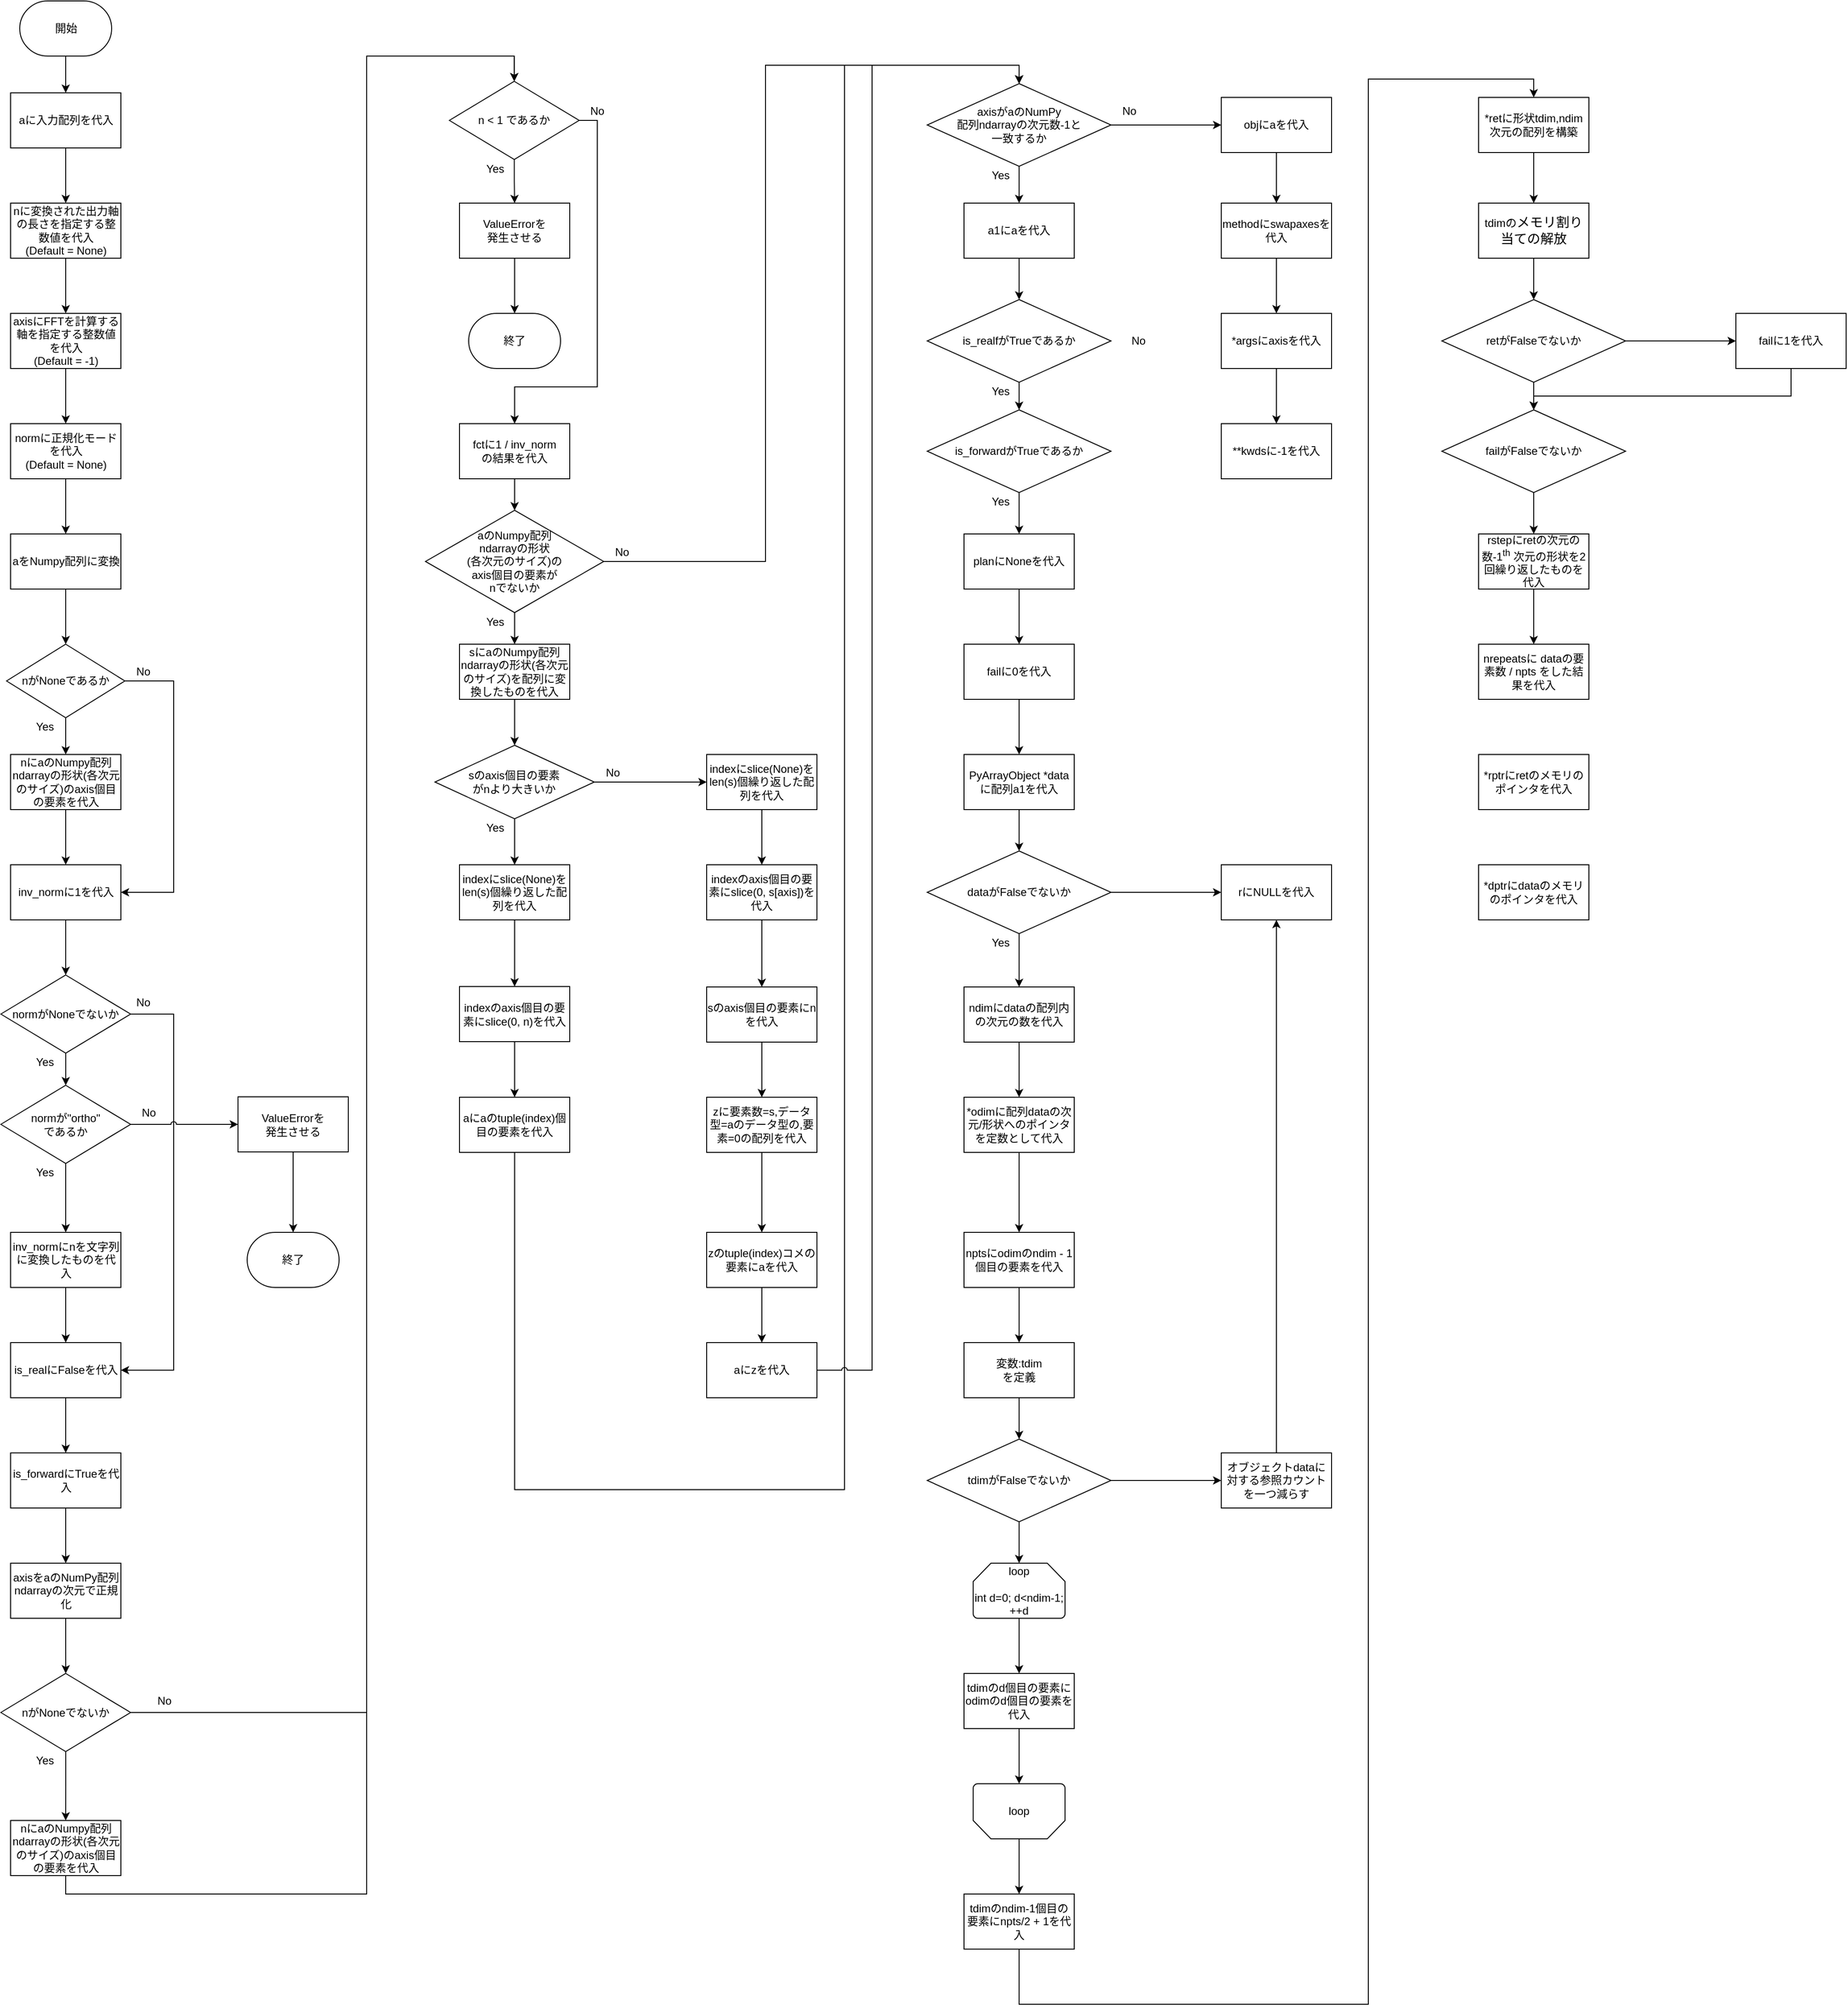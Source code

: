 <mxfile version="13.7.5" type="github">
  <diagram id="4SzmiEqQ7drfHOVqqRY8" name="ページ1">
    <mxGraphModel dx="868" dy="538" grid="1" gridSize="10" guides="1" tooltips="1" connect="1" arrows="1" fold="1" page="1" pageScale="1" pageWidth="3300" pageHeight="2339" math="0" shadow="0">
      <root>
        <mxCell id="0" />
        <mxCell id="1" parent="0" />
        <mxCell id="G6NK2Zfw-yr9_gnZrluK-16" style="edgeStyle=orthogonalEdgeStyle;rounded=0;orthogonalLoop=1;jettySize=auto;html=1;entryX=0.5;entryY=0;entryDx=0;entryDy=0;strokeWidth=1;fontSize=12;" parent="1" source="G6NK2Zfw-yr9_gnZrluK-1" target="G6NK2Zfw-yr9_gnZrluK-14" edge="1">
          <mxGeometry relative="1" as="geometry" />
        </mxCell>
        <mxCell id="G6NK2Zfw-yr9_gnZrluK-1" value="開始" style="strokeWidth=1;html=1;shape=mxgraph.flowchart.terminator;whiteSpace=wrap;align=center;fontSize=12;" parent="1" vertex="1">
          <mxGeometry x="92.5" y="20" width="100" height="60" as="geometry" />
        </mxCell>
        <mxCell id="G6NK2Zfw-yr9_gnZrluK-12" style="edgeStyle=orthogonalEdgeStyle;rounded=0;orthogonalLoop=1;jettySize=auto;html=1;entryX=0.5;entryY=0;entryDx=0;entryDy=0;entryPerimeter=0;strokeWidth=1;fontSize=12;" parent="1" source="G6NK2Zfw-yr9_gnZrluK-7" target="G6NK2Zfw-yr9_gnZrluK-11" edge="1">
          <mxGeometry relative="1" as="geometry" />
        </mxCell>
        <mxCell id="G6NK2Zfw-yr9_gnZrluK-7" value="aをNumpy配列に変換" style="rounded=0;whiteSpace=wrap;html=1;strokeWidth=1;fontSize=12;" parent="1" vertex="1">
          <mxGeometry x="82.5" y="600" width="120" height="60" as="geometry" />
        </mxCell>
        <mxCell id="G6NK2Zfw-yr9_gnZrluK-29" style="edgeStyle=orthogonalEdgeStyle;rounded=0;orthogonalLoop=1;jettySize=auto;html=1;entryX=0.5;entryY=0;entryDx=0;entryDy=0;strokeWidth=1;fontSize=12;" parent="1" source="G6NK2Zfw-yr9_gnZrluK-11" target="G6NK2Zfw-yr9_gnZrluK-28" edge="1">
          <mxGeometry relative="1" as="geometry" />
        </mxCell>
        <mxCell id="DTMjtAI88cDE44Hb-UYE-17" style="edgeStyle=orthogonalEdgeStyle;rounded=0;jumpStyle=arc;orthogonalLoop=1;jettySize=auto;html=1;entryX=1;entryY=0.5;entryDx=0;entryDy=0;strokeWidth=1;fontSize=12;exitX=1;exitY=0.5;exitDx=0;exitDy=0;exitPerimeter=0;" parent="1" source="G6NK2Zfw-yr9_gnZrluK-11" target="G6NK2Zfw-yr9_gnZrluK-31" edge="1">
          <mxGeometry relative="1" as="geometry">
            <Array as="points">
              <mxPoint x="260" y="760" />
              <mxPoint x="260" y="990" />
            </Array>
          </mxGeometry>
        </mxCell>
        <mxCell id="G6NK2Zfw-yr9_gnZrluK-11" value="nがNoneであるか" style="strokeWidth=1;html=1;shape=mxgraph.flowchart.decision;whiteSpace=wrap;align=center;fontSize=12;" parent="1" vertex="1">
          <mxGeometry x="78.14" y="720" width="128.75" height="80" as="geometry" />
        </mxCell>
        <mxCell id="G6NK2Zfw-yr9_gnZrluK-17" style="edgeStyle=orthogonalEdgeStyle;rounded=0;orthogonalLoop=1;jettySize=auto;html=1;entryX=0.5;entryY=0;entryDx=0;entryDy=0;strokeWidth=1;fontSize=12;" parent="1" source="G6NK2Zfw-yr9_gnZrluK-14" target="G6NK2Zfw-yr9_gnZrluK-15" edge="1">
          <mxGeometry relative="1" as="geometry" />
        </mxCell>
        <mxCell id="G6NK2Zfw-yr9_gnZrluK-14" value="aに入力配列を代入" style="rounded=0;whiteSpace=wrap;html=1;align=center;strokeWidth=1;fontSize=12;" parent="1" vertex="1">
          <mxGeometry x="82.5" y="120" width="120" height="60" as="geometry" />
        </mxCell>
        <mxCell id="G6NK2Zfw-yr9_gnZrluK-22" style="edgeStyle=orthogonalEdgeStyle;rounded=0;orthogonalLoop=1;jettySize=auto;html=1;entryX=0.5;entryY=0;entryDx=0;entryDy=0;strokeWidth=1;fontSize=12;" parent="1" source="G6NK2Zfw-yr9_gnZrluK-15" target="G6NK2Zfw-yr9_gnZrluK-18" edge="1">
          <mxGeometry relative="1" as="geometry" />
        </mxCell>
        <mxCell id="G6NK2Zfw-yr9_gnZrluK-15" value="nに変換された出力軸の長さを指定する整数値を代入&lt;br style=&quot;font-size: 12px;&quot;&gt;(Default = None)" style="rounded=0;whiteSpace=wrap;html=1;align=center;strokeWidth=1;fontSize=12;" parent="1" vertex="1">
          <mxGeometry x="82.51" y="240" width="120" height="60" as="geometry" />
        </mxCell>
        <mxCell id="G6NK2Zfw-yr9_gnZrluK-25" style="edgeStyle=orthogonalEdgeStyle;rounded=0;orthogonalLoop=1;jettySize=auto;html=1;entryX=0.5;entryY=0;entryDx=0;entryDy=0;strokeWidth=1;fontSize=12;" parent="1" source="G6NK2Zfw-yr9_gnZrluK-18" target="G6NK2Zfw-yr9_gnZrluK-19" edge="1">
          <mxGeometry relative="1" as="geometry" />
        </mxCell>
        <mxCell id="G6NK2Zfw-yr9_gnZrluK-18" value="axisにFFTを計算する軸を指定する整数値を代入&lt;br style=&quot;font-size: 12px;&quot;&gt;(Default = -1)" style="rounded=0;whiteSpace=wrap;html=1;align=center;strokeWidth=1;fontSize=12;" parent="1" vertex="1">
          <mxGeometry x="82.5" y="360" width="120" height="60" as="geometry" />
        </mxCell>
        <mxCell id="G6NK2Zfw-yr9_gnZrluK-27" style="edgeStyle=orthogonalEdgeStyle;rounded=0;orthogonalLoop=1;jettySize=auto;html=1;entryX=0.5;entryY=0;entryDx=0;entryDy=0;strokeWidth=1;fontSize=12;" parent="1" source="G6NK2Zfw-yr9_gnZrluK-19" target="G6NK2Zfw-yr9_gnZrluK-7" edge="1">
          <mxGeometry relative="1" as="geometry" />
        </mxCell>
        <mxCell id="G6NK2Zfw-yr9_gnZrluK-19" value="normに正規化モードを代入&lt;br style=&quot;font-size: 12px;&quot;&gt;(Default = None)" style="rounded=0;whiteSpace=wrap;html=1;align=center;strokeWidth=1;fontSize=12;" parent="1" vertex="1">
          <mxGeometry x="82.5" y="480" width="120" height="60" as="geometry" />
        </mxCell>
        <mxCell id="G6NK2Zfw-yr9_gnZrluK-32" style="edgeStyle=orthogonalEdgeStyle;rounded=0;orthogonalLoop=1;jettySize=auto;html=1;entryX=0.5;entryY=0;entryDx=0;entryDy=0;strokeWidth=1;fontSize=12;" parent="1" source="G6NK2Zfw-yr9_gnZrluK-28" target="G6NK2Zfw-yr9_gnZrluK-31" edge="1">
          <mxGeometry relative="1" as="geometry" />
        </mxCell>
        <mxCell id="G6NK2Zfw-yr9_gnZrluK-28" value="nにaのNumpy配列ndarrayの形状(各次元のサイズ)のaxis個目の要素を代入" style="rounded=0;whiteSpace=wrap;html=1;align=center;strokeWidth=1;fontSize=12;" parent="1" vertex="1">
          <mxGeometry x="82.51" y="840" width="120" height="60" as="geometry" />
        </mxCell>
        <mxCell id="G6NK2Zfw-yr9_gnZrluK-30" value="Yes" style="text;html=1;strokeColor=none;fillColor=none;align=center;verticalAlign=middle;whiteSpace=wrap;rounded=0;strokeWidth=1;fontSize=12;" parent="1" vertex="1">
          <mxGeometry x="100" y="800" width="40" height="20" as="geometry" />
        </mxCell>
        <mxCell id="G6NK2Zfw-yr9_gnZrluK-35" style="edgeStyle=orthogonalEdgeStyle;rounded=0;orthogonalLoop=1;jettySize=auto;html=1;entryX=0.5;entryY=0;entryDx=0;entryDy=0;entryPerimeter=0;strokeWidth=1;fontSize=12;" parent="1" source="G6NK2Zfw-yr9_gnZrluK-31" target="G6NK2Zfw-yr9_gnZrluK-33" edge="1">
          <mxGeometry relative="1" as="geometry" />
        </mxCell>
        <mxCell id="G6NK2Zfw-yr9_gnZrluK-31" value="&lt;span style=&quot;font-size: 12px;&quot;&gt;inv_normに1を代入&lt;/span&gt;" style="rounded=0;whiteSpace=wrap;html=1;align=center;strokeWidth=1;fontSize=12;fontStyle=0" parent="1" vertex="1">
          <mxGeometry x="82.51" y="960" width="120" height="60" as="geometry" />
        </mxCell>
        <mxCell id="DTMjtAI88cDE44Hb-UYE-11" value="" style="edgeStyle=orthogonalEdgeStyle;curved=1;rounded=0;jumpStyle=arc;orthogonalLoop=1;jettySize=auto;html=1;strokeWidth=1;fontSize=12;" parent="1" source="G6NK2Zfw-yr9_gnZrluK-33" target="DTMjtAI88cDE44Hb-UYE-1" edge="1">
          <mxGeometry relative="1" as="geometry" />
        </mxCell>
        <mxCell id="DTMjtAI88cDE44Hb-UYE-13" style="edgeStyle=orthogonalEdgeStyle;rounded=0;jumpStyle=arc;orthogonalLoop=1;jettySize=auto;html=1;entryX=1;entryY=0.5;entryDx=0;entryDy=0;strokeWidth=1;fontSize=12;exitX=1;exitY=0.5;exitDx=0;exitDy=0;exitPerimeter=0;" parent="1" source="G6NK2Zfw-yr9_gnZrluK-33" target="V38NZZYtjoJMfkaua9qU-11" edge="1">
          <mxGeometry relative="1" as="geometry">
            <Array as="points">
              <mxPoint x="260" y="1123" />
              <mxPoint x="260" y="1510" />
            </Array>
          </mxGeometry>
        </mxCell>
        <mxCell id="G6NK2Zfw-yr9_gnZrluK-33" value="normがNoneでないか" style="strokeWidth=1;html=1;shape=mxgraph.flowchart.decision;whiteSpace=wrap;align=center;fontSize=12;" parent="1" vertex="1">
          <mxGeometry x="71.89" y="1080" width="141.25" height="85" as="geometry" />
        </mxCell>
        <mxCell id="G6NK2Zfw-yr9_gnZrluK-39" value="Yes" style="text;html=1;strokeColor=none;fillColor=none;align=center;verticalAlign=middle;whiteSpace=wrap;rounded=0;strokeWidth=1;fontSize=12;" parent="1" vertex="1">
          <mxGeometry x="100" y="1165" width="40" height="20" as="geometry" />
        </mxCell>
        <mxCell id="G6NK2Zfw-yr9_gnZrluK-40" value="Yes" style="text;html=1;strokeColor=none;fillColor=none;align=center;verticalAlign=middle;whiteSpace=wrap;rounded=0;strokeWidth=1;fontSize=12;" parent="1" vertex="1">
          <mxGeometry x="100" y="1285" width="40" height="20" as="geometry" />
        </mxCell>
        <mxCell id="DsPjFmS-Iu0r8D44KtKZ-2" style="edgeStyle=orthogonalEdgeStyle;rounded=0;orthogonalLoop=1;jettySize=auto;html=1;strokeWidth=1;fontSize=12;" parent="1" source="G6NK2Zfw-yr9_gnZrluK-41" target="V38NZZYtjoJMfkaua9qU-11" edge="1">
          <mxGeometry relative="1" as="geometry" />
        </mxCell>
        <mxCell id="G6NK2Zfw-yr9_gnZrluK-41" value="inv_normにnを文字列に変換したものを代入" style="rounded=0;whiteSpace=wrap;html=1;align=center;strokeWidth=1;fontSize=12;" parent="1" vertex="1">
          <mxGeometry x="82.51" y="1360" width="120" height="60" as="geometry" />
        </mxCell>
        <mxCell id="V38NZZYtjoJMfkaua9qU-3" value="No" style="text;html=1;strokeColor=none;fillColor=none;align=center;verticalAlign=middle;whiteSpace=wrap;rounded=0;strokeWidth=1;fontSize=12;" parent="1" vertex="1">
          <mxGeometry x="206.89" y="740" width="40" height="20" as="geometry" />
        </mxCell>
        <mxCell id="V38NZZYtjoJMfkaua9qU-7" value="No" style="text;html=1;strokeColor=none;fillColor=none;align=center;verticalAlign=middle;whiteSpace=wrap;rounded=0;strokeWidth=1;fontSize=12;" parent="1" vertex="1">
          <mxGeometry x="206.89" y="1100" width="40" height="20" as="geometry" />
        </mxCell>
        <mxCell id="V38NZZYtjoJMfkaua9qU-8" value="No" style="text;html=1;strokeColor=none;fillColor=none;align=center;verticalAlign=middle;whiteSpace=wrap;rounded=0;strokeWidth=1;fontSize=12;" parent="1" vertex="1">
          <mxGeometry x="213.13" y="1220" width="40" height="20" as="geometry" />
        </mxCell>
        <mxCell id="k9I6KooZx5t5noIyQbYj-2" style="edgeStyle=orthogonalEdgeStyle;rounded=0;orthogonalLoop=1;jettySize=auto;html=1;strokeWidth=1;fontSize=12;" parent="1" source="V38NZZYtjoJMfkaua9qU-11" target="k9I6KooZx5t5noIyQbYj-1" edge="1">
          <mxGeometry relative="1" as="geometry" />
        </mxCell>
        <mxCell id="V38NZZYtjoJMfkaua9qU-11" value="is_realにFalseを代入" style="rounded=0;whiteSpace=wrap;html=1;strokeWidth=1;fontSize=12;" parent="1" vertex="1">
          <mxGeometry x="82.51" y="1480" width="120" height="60" as="geometry" />
        </mxCell>
        <mxCell id="DTMjtAI88cDE44Hb-UYE-2" style="edgeStyle=orthogonalEdgeStyle;rounded=0;orthogonalLoop=1;jettySize=auto;html=1;entryX=0.5;entryY=0;entryDx=0;entryDy=0;fontSize=12;exitX=0.5;exitY=1;exitDx=0;exitDy=0;exitPerimeter=0;strokeWidth=1;" parent="1" source="DTMjtAI88cDE44Hb-UYE-1" target="G6NK2Zfw-yr9_gnZrluK-41" edge="1">
          <mxGeometry relative="1" as="geometry" />
        </mxCell>
        <mxCell id="DTMjtAI88cDE44Hb-UYE-14" style="edgeStyle=orthogonalEdgeStyle;rounded=0;jumpStyle=arc;orthogonalLoop=1;jettySize=auto;html=1;entryX=0;entryY=0.5;entryDx=0;entryDy=0;strokeWidth=1;fontSize=12;" parent="1" source="DTMjtAI88cDE44Hb-UYE-1" target="DTMjtAI88cDE44Hb-UYE-4" edge="1">
          <mxGeometry relative="1" as="geometry" />
        </mxCell>
        <mxCell id="DTMjtAI88cDE44Hb-UYE-1" value="normが&quot;ortho&quot;&lt;br style=&quot;font-size: 12px;&quot;&gt;であるか" style="strokeWidth=1;html=1;shape=mxgraph.flowchart.decision;whiteSpace=wrap;align=center;fontSize=12;" parent="1" vertex="1">
          <mxGeometry x="71.89" y="1200" width="141.25" height="85" as="geometry" />
        </mxCell>
        <mxCell id="DTMjtAI88cDE44Hb-UYE-9" style="edgeStyle=orthogonalEdgeStyle;rounded=0;orthogonalLoop=1;jettySize=auto;html=1;fontSize=12;strokeWidth=1;" parent="1" source="DTMjtAI88cDE44Hb-UYE-4" target="DTMjtAI88cDE44Hb-UYE-8" edge="1">
          <mxGeometry relative="1" as="geometry" />
        </mxCell>
        <mxCell id="DTMjtAI88cDE44Hb-UYE-4" value="ValueErrorを&lt;br style=&quot;font-size: 12px;&quot;&gt;発生させる" style="rounded=0;whiteSpace=wrap;html=1;fontSize=12;fontStyle=0;strokeWidth=1;" parent="1" vertex="1">
          <mxGeometry x="330" y="1212.5" width="120" height="60" as="geometry" />
        </mxCell>
        <mxCell id="DTMjtAI88cDE44Hb-UYE-8" value="終了" style="strokeWidth=1;html=1;shape=mxgraph.flowchart.terminator;whiteSpace=wrap;fontSize=12;" parent="1" vertex="1">
          <mxGeometry x="340" y="1360" width="100" height="60" as="geometry" />
        </mxCell>
        <mxCell id="k9I6KooZx5t5noIyQbYj-4" style="edgeStyle=orthogonalEdgeStyle;rounded=0;orthogonalLoop=1;jettySize=auto;html=1;exitX=0.5;exitY=1;exitDx=0;exitDy=0;entryX=0.5;entryY=0;entryDx=0;entryDy=0;strokeWidth=1;fontSize=12;" parent="1" source="k9I6KooZx5t5noIyQbYj-1" target="k9I6KooZx5t5noIyQbYj-3" edge="1">
          <mxGeometry relative="1" as="geometry" />
        </mxCell>
        <mxCell id="k9I6KooZx5t5noIyQbYj-1" value="is_forwardにTrueを代入" style="rounded=0;whiteSpace=wrap;html=1;strokeWidth=1;fontSize=12;" parent="1" vertex="1">
          <mxGeometry x="82.51" y="1600" width="120" height="60" as="geometry" />
        </mxCell>
        <mxCell id="k9I6KooZx5t5noIyQbYj-8" style="edgeStyle=orthogonalEdgeStyle;rounded=0;orthogonalLoop=1;jettySize=auto;html=1;strokeWidth=1;fontSize=12;" parent="1" source="k9I6KooZx5t5noIyQbYj-3" target="k9I6KooZx5t5noIyQbYj-5" edge="1">
          <mxGeometry relative="1" as="geometry" />
        </mxCell>
        <mxCell id="k9I6KooZx5t5noIyQbYj-3" value="axisをaのNumPy配列ndarrayの次元で正規化" style="rounded=0;whiteSpace=wrap;html=1;strokeWidth=1;fontSize=12;" parent="1" vertex="1">
          <mxGeometry x="82.51" y="1720" width="120" height="60" as="geometry" />
        </mxCell>
        <mxCell id="k9I6KooZx5t5noIyQbYj-9" style="edgeStyle=orthogonalEdgeStyle;rounded=0;orthogonalLoop=1;jettySize=auto;html=1;entryX=0.5;entryY=0;entryDx=0;entryDy=0;strokeWidth=1;fontSize=12;" parent="1" source="k9I6KooZx5t5noIyQbYj-5" target="k9I6KooZx5t5noIyQbYj-7" edge="1">
          <mxGeometry relative="1" as="geometry" />
        </mxCell>
        <mxCell id="k9I6KooZx5t5noIyQbYj-16" style="edgeStyle=orthogonalEdgeStyle;rounded=0;orthogonalLoop=1;jettySize=auto;html=1;entryX=0.5;entryY=0;entryDx=0;entryDy=0;entryPerimeter=0;strokeWidth=1;fontSize=12;" parent="1" source="k9I6KooZx5t5noIyQbYj-5" target="k9I6KooZx5t5noIyQbYj-14" edge="1">
          <mxGeometry relative="1" as="geometry">
            <Array as="points">
              <mxPoint x="470" y="1883" />
              <mxPoint x="470" y="80" />
              <mxPoint x="631" y="80" />
            </Array>
          </mxGeometry>
        </mxCell>
        <mxCell id="k9I6KooZx5t5noIyQbYj-5" value="nがNoneでないか" style="strokeWidth=1;html=1;shape=mxgraph.flowchart.decision;whiteSpace=wrap;align=center;fontSize=12;" parent="1" vertex="1">
          <mxGeometry x="71.88" y="1840" width="141.25" height="85" as="geometry" />
        </mxCell>
        <mxCell id="k9I6KooZx5t5noIyQbYj-15" style="edgeStyle=orthogonalEdgeStyle;rounded=0;orthogonalLoop=1;jettySize=auto;html=1;entryX=0.5;entryY=0;entryDx=0;entryDy=0;entryPerimeter=0;exitX=0.5;exitY=1;exitDx=0;exitDy=0;strokeWidth=1;fontSize=12;" parent="1" source="k9I6KooZx5t5noIyQbYj-7" target="k9I6KooZx5t5noIyQbYj-14" edge="1">
          <mxGeometry relative="1" as="geometry">
            <Array as="points">
              <mxPoint x="143" y="2080" />
              <mxPoint x="470" y="2080" />
              <mxPoint x="470" y="80" />
              <mxPoint x="631" y="80" />
            </Array>
          </mxGeometry>
        </mxCell>
        <mxCell id="k9I6KooZx5t5noIyQbYj-7" value="nにaのNumpy配列ndarrayの形状(各次元のサイズ)のaxis個目の要素を代入" style="rounded=0;whiteSpace=wrap;html=1;align=center;strokeWidth=1;fontSize=12;" parent="1" vertex="1">
          <mxGeometry x="82.5" y="2000" width="120" height="60" as="geometry" />
        </mxCell>
        <mxCell id="k9I6KooZx5t5noIyQbYj-10" value="Yes" style="text;html=1;strokeColor=none;fillColor=none;align=center;verticalAlign=middle;whiteSpace=wrap;rounded=0;strokeWidth=1;fontSize=12;" parent="1" vertex="1">
          <mxGeometry x="100" y="1925" width="40" height="20" as="geometry" />
        </mxCell>
        <mxCell id="k9I6KooZx5t5noIyQbYj-11" value="No" style="text;html=1;strokeColor=none;fillColor=none;align=center;verticalAlign=middle;whiteSpace=wrap;rounded=0;strokeWidth=1;fontSize=12;" parent="1" vertex="1">
          <mxGeometry x="230" y="1860" width="40" height="20" as="geometry" />
        </mxCell>
        <mxCell id="k9I6KooZx5t5noIyQbYj-20" style="edgeStyle=orthogonalEdgeStyle;rounded=0;orthogonalLoop=1;jettySize=auto;html=1;strokeWidth=1;fontSize=12;" parent="1" source="k9I6KooZx5t5noIyQbYj-14" target="k9I6KooZx5t5noIyQbYj-18" edge="1">
          <mxGeometry relative="1" as="geometry" />
        </mxCell>
        <mxCell id="k9I6KooZx5t5noIyQbYj-23" style="edgeStyle=orthogonalEdgeStyle;rounded=0;orthogonalLoop=1;jettySize=auto;html=1;entryX=0.5;entryY=0;entryDx=0;entryDy=0;exitX=1;exitY=0.5;exitDx=0;exitDy=0;exitPerimeter=0;strokeWidth=1;fontSize=12;" parent="1" source="k9I6KooZx5t5noIyQbYj-14" target="k9I6KooZx5t5noIyQbYj-22" edge="1">
          <mxGeometry relative="1" as="geometry">
            <Array as="points">
              <mxPoint x="721" y="150" />
              <mxPoint x="721" y="440" />
              <mxPoint x="631" y="440" />
            </Array>
          </mxGeometry>
        </mxCell>
        <mxCell id="k9I6KooZx5t5noIyQbYj-14" value="n &amp;lt; 1 であるか" style="strokeWidth=1;html=1;shape=mxgraph.flowchart.decision;whiteSpace=wrap;align=center;fontSize=12;" parent="1" vertex="1">
          <mxGeometry x="560" y="107.5" width="141.25" height="85" as="geometry" />
        </mxCell>
        <mxCell id="k9I6KooZx5t5noIyQbYj-21" style="edgeStyle=orthogonalEdgeStyle;rounded=0;orthogonalLoop=1;jettySize=auto;html=1;strokeWidth=1;fontSize=12;" parent="1" source="k9I6KooZx5t5noIyQbYj-18" target="k9I6KooZx5t5noIyQbYj-19" edge="1">
          <mxGeometry relative="1" as="geometry" />
        </mxCell>
        <mxCell id="k9I6KooZx5t5noIyQbYj-18" value="&lt;span style=&quot;font-size: 12px;&quot;&gt;ValueErrorを&lt;/span&gt;&lt;br style=&quot;font-size: 12px;&quot;&gt;&lt;span style=&quot;font-size: 12px;&quot;&gt;発生させる&lt;/span&gt;" style="rounded=0;whiteSpace=wrap;html=1;strokeWidth=1;fontSize=12;" parent="1" vertex="1">
          <mxGeometry x="571" y="240" width="120" height="60" as="geometry" />
        </mxCell>
        <mxCell id="k9I6KooZx5t5noIyQbYj-19" value="終了" style="strokeWidth=1;html=1;shape=mxgraph.flowchart.terminator;whiteSpace=wrap;fontSize=12;" parent="1" vertex="1">
          <mxGeometry x="581" y="360" width="100" height="60" as="geometry" />
        </mxCell>
        <mxCell id="k9I6KooZx5t5noIyQbYj-34" style="edgeStyle=orthogonalEdgeStyle;rounded=0;orthogonalLoop=1;jettySize=auto;html=1;strokeWidth=1;fontSize=12;" parent="1" source="k9I6KooZx5t5noIyQbYj-22" target="k9I6KooZx5t5noIyQbYj-27" edge="1">
          <mxGeometry relative="1" as="geometry" />
        </mxCell>
        <mxCell id="k9I6KooZx5t5noIyQbYj-22" value="fctに1 / inv_norm&lt;br style=&quot;font-size: 12px;&quot;&gt;の結果を代入" style="rounded=0;whiteSpace=wrap;html=1;strokeWidth=1;fontSize=12;" parent="1" vertex="1">
          <mxGeometry x="571" y="480" width="120" height="60" as="geometry" />
        </mxCell>
        <mxCell id="k9I6KooZx5t5noIyQbYj-25" value="Yes" style="text;html=1;strokeColor=none;fillColor=none;align=center;verticalAlign=middle;whiteSpace=wrap;rounded=0;strokeWidth=1;fontSize=12;" parent="1" vertex="1">
          <mxGeometry x="590" y="192.5" width="40" height="20" as="geometry" />
        </mxCell>
        <mxCell id="k9I6KooZx5t5noIyQbYj-26" value="No" style="text;html=1;strokeColor=none;fillColor=none;align=center;verticalAlign=middle;whiteSpace=wrap;rounded=0;strokeWidth=1;fontSize=12;" parent="1" vertex="1">
          <mxGeometry x="701.25" y="130" width="40" height="20" as="geometry" />
        </mxCell>
        <mxCell id="k9I6KooZx5t5noIyQbYj-32" style="edgeStyle=orthogonalEdgeStyle;rounded=0;orthogonalLoop=1;jettySize=auto;html=1;entryX=0.5;entryY=0;entryDx=0;entryDy=0;strokeWidth=1;fontSize=12;" parent="1" source="k9I6KooZx5t5noIyQbYj-27" target="k9I6KooZx5t5noIyQbYj-30" edge="1">
          <mxGeometry relative="1" as="geometry" />
        </mxCell>
        <mxCell id="1ykWiY5d_qneHq9UVWBh-7" style="edgeStyle=orthogonalEdgeStyle;rounded=0;orthogonalLoop=1;jettySize=auto;html=1;entryX=0.5;entryY=0;entryDx=0;entryDy=0;entryPerimeter=0;strokeWidth=1;fontSize=12;" parent="1" source="k9I6KooZx5t5noIyQbYj-27" target="1ykWiY5d_qneHq9UVWBh-6" edge="1">
          <mxGeometry relative="1" as="geometry" />
        </mxCell>
        <mxCell id="k9I6KooZx5t5noIyQbYj-27" value="aのNumpy配列&lt;br style=&quot;font-size: 12px;&quot;&gt;ndarrayの形状&lt;br style=&quot;font-size: 12px;&quot;&gt;(各次元のサイズ)の&lt;br style=&quot;font-size: 12px;&quot;&gt;axis個目の要素が&lt;br style=&quot;font-size: 12px;&quot;&gt;nでないか" style="strokeWidth=1;html=1;shape=mxgraph.flowchart.decision;whiteSpace=wrap;align=center;fontSize=12;" parent="1" vertex="1">
          <mxGeometry x="534" y="574.37" width="194" height="111.25" as="geometry" />
        </mxCell>
        <mxCell id="k9I6KooZx5t5noIyQbYj-28" value="Yes" style="text;html=1;strokeColor=none;fillColor=none;align=center;verticalAlign=middle;whiteSpace=wrap;rounded=0;strokeWidth=1;fontSize=12;" parent="1" vertex="1">
          <mxGeometry x="590" y="685.63" width="40" height="20" as="geometry" />
        </mxCell>
        <mxCell id="k9I6KooZx5t5noIyQbYj-29" value="No" style="text;html=1;strokeColor=none;fillColor=none;align=center;verticalAlign=middle;whiteSpace=wrap;rounded=0;strokeWidth=1;fontSize=12;" parent="1" vertex="1">
          <mxGeometry x="728" y="610" width="40" height="20" as="geometry" />
        </mxCell>
        <mxCell id="k9I6KooZx5t5noIyQbYj-42" style="edgeStyle=orthogonalEdgeStyle;rounded=0;orthogonalLoop=1;jettySize=auto;html=1;entryX=0.5;entryY=0;entryDx=0;entryDy=0;entryPerimeter=0;strokeWidth=1;fontSize=12;" parent="1" source="k9I6KooZx5t5noIyQbYj-30" target="k9I6KooZx5t5noIyQbYj-35" edge="1">
          <mxGeometry relative="1" as="geometry" />
        </mxCell>
        <mxCell id="k9I6KooZx5t5noIyQbYj-30" value="sにaのNumpy配列ndarrayの形状(各次元のサイズ)を配列に変換したものを代入" style="rounded=0;whiteSpace=wrap;html=1;strokeWidth=1;fontSize=12;" parent="1" vertex="1">
          <mxGeometry x="571" y="720" width="120" height="60" as="geometry" />
        </mxCell>
        <mxCell id="k9I6KooZx5t5noIyQbYj-41" style="edgeStyle=orthogonalEdgeStyle;rounded=0;orthogonalLoop=1;jettySize=auto;html=1;strokeWidth=1;fontSize=12;" parent="1" source="k9I6KooZx5t5noIyQbYj-35" target="k9I6KooZx5t5noIyQbYj-39" edge="1">
          <mxGeometry relative="1" as="geometry">
            <mxPoint x="640" y="960" as="targetPoint" />
          </mxGeometry>
        </mxCell>
        <mxCell id="k9I6KooZx5t5noIyQbYj-49" style="edgeStyle=orthogonalEdgeStyle;rounded=0;orthogonalLoop=1;jettySize=auto;html=1;entryX=0;entryY=0.5;entryDx=0;entryDy=0;strokeWidth=1;fontSize=12;" parent="1" source="k9I6KooZx5t5noIyQbYj-35" target="k9I6KooZx5t5noIyQbYj-48" edge="1">
          <mxGeometry relative="1" as="geometry" />
        </mxCell>
        <mxCell id="k9I6KooZx5t5noIyQbYj-35" value="sのaxis個目の要素&lt;br style=&quot;font-size: 12px;&quot;&gt;がnより大きいか" style="strokeWidth=1;html=1;shape=mxgraph.flowchart.decision;whiteSpace=wrap;align=center;fontSize=12;" parent="1" vertex="1">
          <mxGeometry x="544.31" y="830" width="173.37" height="80" as="geometry" />
        </mxCell>
        <mxCell id="k9I6KooZx5t5noIyQbYj-37" value="Yes" style="text;html=1;strokeColor=none;fillColor=none;align=center;verticalAlign=middle;whiteSpace=wrap;rounded=0;strokeWidth=1;fontSize=12;" parent="1" vertex="1">
          <mxGeometry x="590" y="910.0" width="40" height="20" as="geometry" />
        </mxCell>
        <mxCell id="k9I6KooZx5t5noIyQbYj-38" value="No" style="text;html=1;strokeColor=none;fillColor=none;align=center;verticalAlign=middle;whiteSpace=wrap;rounded=0;strokeWidth=1;fontSize=12;" parent="1" vertex="1">
          <mxGeometry x="717.68" y="850" width="40" height="20" as="geometry" />
        </mxCell>
        <mxCell id="k9I6KooZx5t5noIyQbYj-45" style="edgeStyle=orthogonalEdgeStyle;rounded=0;orthogonalLoop=1;jettySize=auto;html=1;entryX=0.5;entryY=0;entryDx=0;entryDy=0;strokeWidth=1;fontSize=12;" parent="1" source="k9I6KooZx5t5noIyQbYj-39" target="k9I6KooZx5t5noIyQbYj-44" edge="1">
          <mxGeometry relative="1" as="geometry" />
        </mxCell>
        <mxCell id="k9I6KooZx5t5noIyQbYj-39" value="indexにslice(None)をlen(s)個繰り返した配列を代入" style="rounded=0;whiteSpace=wrap;html=1;strokeWidth=1;fontSize=12;" parent="1" vertex="1">
          <mxGeometry x="571" y="960" width="120" height="60" as="geometry" />
        </mxCell>
        <mxCell id="k9I6KooZx5t5noIyQbYj-47" style="edgeStyle=orthogonalEdgeStyle;rounded=0;orthogonalLoop=1;jettySize=auto;html=1;entryX=0.5;entryY=0;entryDx=0;entryDy=0;strokeWidth=1;fontSize=12;" parent="1" source="k9I6KooZx5t5noIyQbYj-44" target="k9I6KooZx5t5noIyQbYj-46" edge="1">
          <mxGeometry relative="1" as="geometry" />
        </mxCell>
        <mxCell id="k9I6KooZx5t5noIyQbYj-44" value="indexのaxis個目の要素にslice(0, n)を代入" style="rounded=0;whiteSpace=wrap;html=1;strokeWidth=1;fontSize=12;" parent="1" vertex="1">
          <mxGeometry x="571" y="1092.5" width="120" height="60" as="geometry" />
        </mxCell>
        <mxCell id="1ykWiY5d_qneHq9UVWBh-8" style="edgeStyle=orthogonalEdgeStyle;rounded=0;orthogonalLoop=1;jettySize=auto;html=1;entryX=0.5;entryY=0;entryDx=0;entryDy=0;entryPerimeter=0;exitX=0.5;exitY=1;exitDx=0;exitDy=0;strokeWidth=1;fontSize=12;" parent="1" source="k9I6KooZx5t5noIyQbYj-46" target="1ykWiY5d_qneHq9UVWBh-6" edge="1">
          <mxGeometry relative="1" as="geometry">
            <Array as="points">
              <mxPoint x="631" y="1640" />
              <mxPoint x="990" y="1640" />
              <mxPoint x="990" y="90" />
              <mxPoint x="1180" y="90" />
            </Array>
          </mxGeometry>
        </mxCell>
        <mxCell id="k9I6KooZx5t5noIyQbYj-46" value="aにaのtuple(index)個目の要素を代入" style="rounded=0;whiteSpace=wrap;html=1;strokeWidth=1;fontSize=12;" parent="1" vertex="1">
          <mxGeometry x="571" y="1213" width="120" height="60" as="geometry" />
        </mxCell>
        <mxCell id="bbutZRJERdEoyNJ-xutF-3" style="edgeStyle=orthogonalEdgeStyle;rounded=0;orthogonalLoop=1;jettySize=auto;html=1;strokeWidth=1;fontSize=12;" parent="1" source="k9I6KooZx5t5noIyQbYj-48" target="bbutZRJERdEoyNJ-xutF-1" edge="1">
          <mxGeometry relative="1" as="geometry" />
        </mxCell>
        <mxCell id="k9I6KooZx5t5noIyQbYj-48" value="indexにslice(None)をlen(s)個繰り返した配列を代入" style="rounded=0;whiteSpace=wrap;html=1;strokeWidth=1;fontSize=12;" parent="1" vertex="1">
          <mxGeometry x="840" y="840" width="120" height="60" as="geometry" />
        </mxCell>
        <mxCell id="bbutZRJERdEoyNJ-xutF-4" style="edgeStyle=orthogonalEdgeStyle;rounded=0;orthogonalLoop=1;jettySize=auto;html=1;strokeWidth=1;fontSize=12;" parent="1" source="bbutZRJERdEoyNJ-xutF-1" target="bbutZRJERdEoyNJ-xutF-2" edge="1">
          <mxGeometry relative="1" as="geometry" />
        </mxCell>
        <mxCell id="bbutZRJERdEoyNJ-xutF-1" value="indexのaxis個目の要素にslice(0, s[axis])を代入" style="rounded=0;whiteSpace=wrap;html=1;strokeWidth=1;fontSize=12;" parent="1" vertex="1">
          <mxGeometry x="840" y="960" width="120" height="60" as="geometry" />
        </mxCell>
        <mxCell id="1ykWiY5d_qneHq9UVWBh-1" style="edgeStyle=orthogonalEdgeStyle;rounded=0;orthogonalLoop=1;jettySize=auto;html=1;strokeWidth=1;fontSize=12;" parent="1" source="bbutZRJERdEoyNJ-xutF-2" target="bbutZRJERdEoyNJ-xutF-5" edge="1">
          <mxGeometry relative="1" as="geometry" />
        </mxCell>
        <mxCell id="bbutZRJERdEoyNJ-xutF-2" value="sのaxis個目の要素にnを代入" style="rounded=0;whiteSpace=wrap;html=1;strokeWidth=1;fontSize=12;" parent="1" vertex="1">
          <mxGeometry x="840" y="1093" width="120" height="60" as="geometry" />
        </mxCell>
        <mxCell id="1ykWiY5d_qneHq9UVWBh-4" style="edgeStyle=orthogonalEdgeStyle;rounded=0;orthogonalLoop=1;jettySize=auto;html=1;strokeWidth=1;fontSize=12;" parent="1" source="bbutZRJERdEoyNJ-xutF-5" target="1ykWiY5d_qneHq9UVWBh-2" edge="1">
          <mxGeometry relative="1" as="geometry" />
        </mxCell>
        <mxCell id="bbutZRJERdEoyNJ-xutF-5" value="zに要素数=s,データ型=aのデータ型の,要素=0の配列を代入" style="rounded=0;whiteSpace=wrap;html=1;strokeWidth=1;fontSize=12;" parent="1" vertex="1">
          <mxGeometry x="840" y="1213" width="120" height="60" as="geometry" />
        </mxCell>
        <mxCell id="1ykWiY5d_qneHq9UVWBh-5" style="edgeStyle=orthogonalEdgeStyle;rounded=0;orthogonalLoop=1;jettySize=auto;html=1;strokeWidth=1;fontSize=12;" parent="1" source="1ykWiY5d_qneHq9UVWBh-2" target="1ykWiY5d_qneHq9UVWBh-3" edge="1">
          <mxGeometry relative="1" as="geometry" />
        </mxCell>
        <mxCell id="1ykWiY5d_qneHq9UVWBh-2" value="zのtuple(index)コメの要素にaを代入" style="rounded=0;whiteSpace=wrap;html=1;strokeWidth=1;fontSize=12;" parent="1" vertex="1">
          <mxGeometry x="840" y="1360" width="120" height="60" as="geometry" />
        </mxCell>
        <mxCell id="1ykWiY5d_qneHq9UVWBh-9" style="edgeStyle=orthogonalEdgeStyle;rounded=0;orthogonalLoop=1;jettySize=auto;html=1;entryX=0.5;entryY=0;entryDx=0;entryDy=0;entryPerimeter=0;jumpStyle=arc;strokeWidth=1;fontSize=12;" parent="1" source="1ykWiY5d_qneHq9UVWBh-3" target="1ykWiY5d_qneHq9UVWBh-6" edge="1">
          <mxGeometry relative="1" as="geometry" />
        </mxCell>
        <mxCell id="1ykWiY5d_qneHq9UVWBh-3" value="aにzを代入" style="rounded=0;whiteSpace=wrap;html=1;strokeWidth=1;fontSize=12;" parent="1" vertex="1">
          <mxGeometry x="840" y="1480" width="120" height="60" as="geometry" />
        </mxCell>
        <mxCell id="1ykWiY5d_qneHq9UVWBh-16" style="edgeStyle=orthogonalEdgeStyle;rounded=0;jumpStyle=arc;orthogonalLoop=1;jettySize=auto;html=1;strokeWidth=1;fontSize=12;" parent="1" source="1ykWiY5d_qneHq9UVWBh-6" target="1ykWiY5d_qneHq9UVWBh-15" edge="1">
          <mxGeometry relative="1" as="geometry" />
        </mxCell>
        <mxCell id="1ykWiY5d_qneHq9UVWBh-23" style="edgeStyle=orthogonalEdgeStyle;rounded=0;jumpStyle=arc;orthogonalLoop=1;jettySize=auto;html=1;entryX=0.5;entryY=0;entryDx=0;entryDy=0;strokeWidth=1;fontSize=12;" parent="1" source="1ykWiY5d_qneHq9UVWBh-6" target="1ykWiY5d_qneHq9UVWBh-32" edge="1">
          <mxGeometry relative="1" as="geometry" />
        </mxCell>
        <mxCell id="1ykWiY5d_qneHq9UVWBh-6" value="axisがaのNumPy&lt;br style=&quot;font-size: 12px;&quot;&gt;配列ndarrayの次元数-1と&lt;br style=&quot;font-size: 12px;&quot;&gt;一致するか" style="strokeWidth=1;html=1;shape=mxgraph.flowchart.decision;whiteSpace=wrap;align=center;fontSize=12;" parent="1" vertex="1">
          <mxGeometry x="1080" y="110" width="200" height="90" as="geometry" />
        </mxCell>
        <mxCell id="1ykWiY5d_qneHq9UVWBh-11" value="No" style="text;html=1;strokeColor=none;fillColor=none;align=center;verticalAlign=middle;whiteSpace=wrap;rounded=0;strokeWidth=1;fontSize=12;" parent="1" vertex="1">
          <mxGeometry x="1280" y="130" width="40" height="20" as="geometry" />
        </mxCell>
        <mxCell id="1ykWiY5d_qneHq9UVWBh-12" value="Yes" style="text;html=1;strokeColor=none;fillColor=none;align=center;verticalAlign=middle;whiteSpace=wrap;rounded=0;strokeWidth=1;fontSize=12;" parent="1" vertex="1">
          <mxGeometry x="1140" y="200" width="40" height="20" as="geometry" />
        </mxCell>
        <mxCell id="1ykWiY5d_qneHq9UVWBh-67" style="edgeStyle=orthogonalEdgeStyle;rounded=0;jumpStyle=arc;orthogonalLoop=1;jettySize=auto;html=1;strokeWidth=1;fontSize=12;" parent="1" source="1ykWiY5d_qneHq9UVWBh-15" target="1ykWiY5d_qneHq9UVWBh-17" edge="1">
          <mxGeometry relative="1" as="geometry" />
        </mxCell>
        <mxCell id="1ykWiY5d_qneHq9UVWBh-15" value="objにaを代入" style="rounded=0;whiteSpace=wrap;html=1;strokeWidth=1;fontSize=12;" parent="1" vertex="1">
          <mxGeometry x="1400" y="125" width="120" height="60" as="geometry" />
        </mxCell>
        <mxCell id="1ykWiY5d_qneHq9UVWBh-68" style="edgeStyle=orthogonalEdgeStyle;rounded=0;jumpStyle=arc;orthogonalLoop=1;jettySize=auto;html=1;strokeWidth=1;fontSize=12;" parent="1" source="1ykWiY5d_qneHq9UVWBh-17" target="1ykWiY5d_qneHq9UVWBh-18" edge="1">
          <mxGeometry relative="1" as="geometry" />
        </mxCell>
        <mxCell id="1ykWiY5d_qneHq9UVWBh-17" value="methodにswapaxesを代入" style="rounded=0;whiteSpace=wrap;html=1;strokeWidth=1;fontSize=12;" parent="1" vertex="1">
          <mxGeometry x="1400" y="240" width="120" height="60" as="geometry" />
        </mxCell>
        <mxCell id="1ykWiY5d_qneHq9UVWBh-69" style="edgeStyle=orthogonalEdgeStyle;rounded=0;jumpStyle=arc;orthogonalLoop=1;jettySize=auto;html=1;strokeWidth=1;fontSize=12;" parent="1" source="1ykWiY5d_qneHq9UVWBh-18" target="1ykWiY5d_qneHq9UVWBh-19" edge="1">
          <mxGeometry relative="1" as="geometry" />
        </mxCell>
        <mxCell id="1ykWiY5d_qneHq9UVWBh-18" value="*argsにaxisを代入" style="rounded=0;whiteSpace=wrap;html=1;strokeWidth=1;fontSize=12;" parent="1" vertex="1">
          <mxGeometry x="1400" y="360" width="120" height="60" as="geometry" />
        </mxCell>
        <mxCell id="1ykWiY5d_qneHq9UVWBh-19" value="**kwdsに-1を代入" style="rounded=0;whiteSpace=wrap;html=1;strokeWidth=1;fontSize=12;" parent="1" vertex="1">
          <mxGeometry x="1400" y="480" width="120" height="60" as="geometry" />
        </mxCell>
        <mxCell id="1ykWiY5d_qneHq9UVWBh-27" style="edgeStyle=orthogonalEdgeStyle;rounded=0;jumpStyle=arc;orthogonalLoop=1;jettySize=auto;html=1;strokeWidth=1;fontSize=12;" parent="1" source="1ykWiY5d_qneHq9UVWBh-20" target="1ykWiY5d_qneHq9UVWBh-26" edge="1">
          <mxGeometry relative="1" as="geometry" />
        </mxCell>
        <mxCell id="1ykWiY5d_qneHq9UVWBh-20" value="is_realfがTrueであるか" style="strokeWidth=1;html=1;shape=mxgraph.flowchart.decision;whiteSpace=wrap;align=center;fontSize=12;" parent="1" vertex="1">
          <mxGeometry x="1080" y="345" width="200" height="90" as="geometry" />
        </mxCell>
        <mxCell id="1ykWiY5d_qneHq9UVWBh-24" value="Yes" style="text;html=1;strokeColor=none;fillColor=none;align=center;verticalAlign=middle;whiteSpace=wrap;rounded=0;strokeWidth=1;fontSize=12;" parent="1" vertex="1">
          <mxGeometry x="1140" y="435" width="40" height="20" as="geometry" />
        </mxCell>
        <mxCell id="1ykWiY5d_qneHq9UVWBh-25" value="No" style="text;html=1;strokeColor=none;fillColor=none;align=center;verticalAlign=middle;whiteSpace=wrap;rounded=0;strokeWidth=1;fontSize=12;" parent="1" vertex="1">
          <mxGeometry x="1290" y="380" width="40" height="20" as="geometry" />
        </mxCell>
        <mxCell id="1ykWiY5d_qneHq9UVWBh-29" style="edgeStyle=orthogonalEdgeStyle;rounded=0;jumpStyle=arc;orthogonalLoop=1;jettySize=auto;html=1;entryX=0.5;entryY=0;entryDx=0;entryDy=0;strokeWidth=1;fontSize=12;" parent="1" source="1ykWiY5d_qneHq9UVWBh-26" target="1ykWiY5d_qneHq9UVWBh-28" edge="1">
          <mxGeometry relative="1" as="geometry" />
        </mxCell>
        <mxCell id="1ykWiY5d_qneHq9UVWBh-26" value="is_forwardがTrueであるか" style="strokeWidth=1;html=1;shape=mxgraph.flowchart.decision;whiteSpace=wrap;align=center;fontSize=12;" parent="1" vertex="1">
          <mxGeometry x="1080" y="465" width="200" height="90" as="geometry" />
        </mxCell>
        <mxCell id="1ykWiY5d_qneHq9UVWBh-36" style="edgeStyle=orthogonalEdgeStyle;rounded=0;jumpStyle=arc;orthogonalLoop=1;jettySize=auto;html=1;strokeWidth=1;fontSize=12;" parent="1" source="1ykWiY5d_qneHq9UVWBh-28" target="1ykWiY5d_qneHq9UVWBh-30" edge="1">
          <mxGeometry relative="1" as="geometry" />
        </mxCell>
        <mxCell id="1ykWiY5d_qneHq9UVWBh-28" value="planにNoneを代入" style="rounded=0;whiteSpace=wrap;html=1;strokeWidth=1;fontSize=12;" parent="1" vertex="1">
          <mxGeometry x="1120" y="600" width="120" height="60" as="geometry" />
        </mxCell>
        <mxCell id="1ykWiY5d_qneHq9UVWBh-37" style="edgeStyle=orthogonalEdgeStyle;rounded=0;jumpStyle=arc;orthogonalLoop=1;jettySize=auto;html=1;strokeWidth=1;fontSize=12;" parent="1" source="1ykWiY5d_qneHq9UVWBh-30" target="1ykWiY5d_qneHq9UVWBh-31" edge="1">
          <mxGeometry relative="1" as="geometry" />
        </mxCell>
        <mxCell id="1ykWiY5d_qneHq9UVWBh-30" value="failに0を代入" style="rounded=0;whiteSpace=wrap;html=1;strokeWidth=1;fontSize=12;" parent="1" vertex="1">
          <mxGeometry x="1120" y="720" width="120" height="60" as="geometry" />
        </mxCell>
        <mxCell id="1ykWiY5d_qneHq9UVWBh-40" style="edgeStyle=orthogonalEdgeStyle;rounded=0;jumpStyle=arc;orthogonalLoop=1;jettySize=auto;html=1;strokeWidth=1;fontSize=12;" parent="1" source="1ykWiY5d_qneHq9UVWBh-31" target="1ykWiY5d_qneHq9UVWBh-38" edge="1">
          <mxGeometry relative="1" as="geometry" />
        </mxCell>
        <mxCell id="1ykWiY5d_qneHq9UVWBh-31" value="PyArrayObject *dataに配列a1を代入" style="rounded=0;whiteSpace=wrap;html=1;strokeWidth=1;fontSize=12;" parent="1" vertex="1">
          <mxGeometry x="1120" y="840" width="120" height="60" as="geometry" />
        </mxCell>
        <mxCell id="1ykWiY5d_qneHq9UVWBh-34" style="edgeStyle=orthogonalEdgeStyle;rounded=0;jumpStyle=arc;orthogonalLoop=1;jettySize=auto;html=1;strokeWidth=1;fontSize=12;" parent="1" source="1ykWiY5d_qneHq9UVWBh-32" target="1ykWiY5d_qneHq9UVWBh-20" edge="1">
          <mxGeometry relative="1" as="geometry" />
        </mxCell>
        <mxCell id="1ykWiY5d_qneHq9UVWBh-32" value="a1にaを代入" style="rounded=0;whiteSpace=wrap;html=1;strokeWidth=1;fontSize=12;" parent="1" vertex="1">
          <mxGeometry x="1120" y="240" width="120" height="60" as="geometry" />
        </mxCell>
        <mxCell id="1ykWiY5d_qneHq9UVWBh-35" value="Yes" style="text;html=1;strokeColor=none;fillColor=none;align=center;verticalAlign=middle;whiteSpace=wrap;rounded=0;strokeWidth=1;fontSize=12;" parent="1" vertex="1">
          <mxGeometry x="1140" y="555" width="40" height="20" as="geometry" />
        </mxCell>
        <mxCell id="1ykWiY5d_qneHq9UVWBh-41" style="edgeStyle=orthogonalEdgeStyle;rounded=0;jumpStyle=arc;orthogonalLoop=1;jettySize=auto;html=1;strokeWidth=1;fontSize=12;" parent="1" source="1ykWiY5d_qneHq9UVWBh-38" target="1ykWiY5d_qneHq9UVWBh-39" edge="1">
          <mxGeometry relative="1" as="geometry" />
        </mxCell>
        <mxCell id="1ykWiY5d_qneHq9UVWBh-47" style="edgeStyle=orthogonalEdgeStyle;rounded=0;jumpStyle=arc;orthogonalLoop=1;jettySize=auto;html=1;strokeWidth=1;fontSize=12;" parent="1" source="1ykWiY5d_qneHq9UVWBh-38" target="1ykWiY5d_qneHq9UVWBh-42" edge="1">
          <mxGeometry relative="1" as="geometry" />
        </mxCell>
        <mxCell id="1ykWiY5d_qneHq9UVWBh-38" value="dataがFalseでないか" style="strokeWidth=1;html=1;shape=mxgraph.flowchart.decision;whiteSpace=wrap;align=center;fontSize=12;" parent="1" vertex="1">
          <mxGeometry x="1080" y="945" width="200" height="90" as="geometry" />
        </mxCell>
        <mxCell id="1ykWiY5d_qneHq9UVWBh-39" value="rにNULLを代入" style="rounded=0;whiteSpace=wrap;html=1;strokeWidth=1;fontSize=12;" parent="1" vertex="1">
          <mxGeometry x="1400" y="960" width="120" height="60" as="geometry" />
        </mxCell>
        <mxCell id="1ykWiY5d_qneHq9UVWBh-48" style="edgeStyle=orthogonalEdgeStyle;rounded=0;jumpStyle=arc;orthogonalLoop=1;jettySize=auto;html=1;strokeWidth=1;fontSize=12;" parent="1" source="1ykWiY5d_qneHq9UVWBh-42" target="1ykWiY5d_qneHq9UVWBh-43" edge="1">
          <mxGeometry relative="1" as="geometry" />
        </mxCell>
        <mxCell id="1ykWiY5d_qneHq9UVWBh-42" value="ndimにdataの配列内の次元の数を代入" style="rounded=0;whiteSpace=wrap;html=1;strokeWidth=1;fontSize=12;" parent="1" vertex="1">
          <mxGeometry x="1120" y="1093" width="120" height="60" as="geometry" />
        </mxCell>
        <mxCell id="1ykWiY5d_qneHq9UVWBh-49" style="edgeStyle=orthogonalEdgeStyle;rounded=0;jumpStyle=arc;orthogonalLoop=1;jettySize=auto;html=1;strokeWidth=1;fontSize=12;" parent="1" source="1ykWiY5d_qneHq9UVWBh-43" target="1ykWiY5d_qneHq9UVWBh-44" edge="1">
          <mxGeometry relative="1" as="geometry" />
        </mxCell>
        <mxCell id="1ykWiY5d_qneHq9UVWBh-43" value="*odimに配列dataの次元/形状へのポインタを定数として代入" style="rounded=0;whiteSpace=wrap;html=1;strokeWidth=1;fontSize=12;" parent="1" vertex="1">
          <mxGeometry x="1120" y="1213" width="120" height="60" as="geometry" />
        </mxCell>
        <mxCell id="1ykWiY5d_qneHq9UVWBh-50" style="edgeStyle=orthogonalEdgeStyle;rounded=0;jumpStyle=arc;orthogonalLoop=1;jettySize=auto;html=1;strokeWidth=1;fontSize=12;" parent="1" source="1ykWiY5d_qneHq9UVWBh-44" target="1ykWiY5d_qneHq9UVWBh-45" edge="1">
          <mxGeometry relative="1" as="geometry" />
        </mxCell>
        <mxCell id="1ykWiY5d_qneHq9UVWBh-44" value="nptsにodimのndim - 1個目の要素を代入" style="rounded=0;whiteSpace=wrap;html=1;strokeWidth=1;fontSize=12;" parent="1" vertex="1">
          <mxGeometry x="1120" y="1360" width="120" height="60" as="geometry" />
        </mxCell>
        <mxCell id="1ykWiY5d_qneHq9UVWBh-55" style="edgeStyle=orthogonalEdgeStyle;rounded=0;jumpStyle=arc;orthogonalLoop=1;jettySize=auto;html=1;entryX=0.5;entryY=0;entryDx=0;entryDy=0;entryPerimeter=0;strokeWidth=1;fontSize=12;" parent="1" source="1ykWiY5d_qneHq9UVWBh-45" target="1ykWiY5d_qneHq9UVWBh-52" edge="1">
          <mxGeometry relative="1" as="geometry" />
        </mxCell>
        <mxCell id="1ykWiY5d_qneHq9UVWBh-45" value="変数:tdim&lt;br style=&quot;font-size: 12px;&quot;&gt;を定義" style="rounded=0;whiteSpace=wrap;html=1;strokeWidth=1;fontSize=12;" parent="1" vertex="1">
          <mxGeometry x="1120" y="1480" width="120" height="60" as="geometry" />
        </mxCell>
        <mxCell id="1ykWiY5d_qneHq9UVWBh-46" value="Yes" style="text;html=1;strokeColor=none;fillColor=none;align=center;verticalAlign=middle;whiteSpace=wrap;rounded=0;strokeWidth=1;fontSize=12;" parent="1" vertex="1">
          <mxGeometry x="1140" y="1035" width="40" height="20" as="geometry" />
        </mxCell>
        <mxCell id="1ykWiY5d_qneHq9UVWBh-54" style="edgeStyle=orthogonalEdgeStyle;rounded=0;jumpStyle=arc;orthogonalLoop=1;jettySize=auto;html=1;strokeWidth=1;fontSize=12;" parent="1" source="1ykWiY5d_qneHq9UVWBh-52" target="1ykWiY5d_qneHq9UVWBh-53" edge="1">
          <mxGeometry relative="1" as="geometry" />
        </mxCell>
        <mxCell id="1ykWiY5d_qneHq9UVWBh-64" style="edgeStyle=orthogonalEdgeStyle;rounded=0;jumpStyle=arc;orthogonalLoop=1;jettySize=auto;html=1;entryX=0.5;entryY=0;entryDx=0;entryDy=0;entryPerimeter=0;strokeWidth=1;fontSize=12;" parent="1" source="1ykWiY5d_qneHq9UVWBh-52" target="1ykWiY5d_qneHq9UVWBh-58" edge="1">
          <mxGeometry relative="1" as="geometry" />
        </mxCell>
        <mxCell id="1ykWiY5d_qneHq9UVWBh-52" value="tdimがFalseでないか" style="strokeWidth=1;html=1;shape=mxgraph.flowchart.decision;whiteSpace=wrap;align=center;fontSize=12;" parent="1" vertex="1">
          <mxGeometry x="1080" y="1585" width="200" height="90" as="geometry" />
        </mxCell>
        <mxCell id="1ykWiY5d_qneHq9UVWBh-56" style="edgeStyle=orthogonalEdgeStyle;rounded=0;jumpStyle=arc;orthogonalLoop=1;jettySize=auto;html=1;entryX=0.5;entryY=1;entryDx=0;entryDy=0;strokeWidth=1;fontSize=12;" parent="1" source="1ykWiY5d_qneHq9UVWBh-53" target="1ykWiY5d_qneHq9UVWBh-39" edge="1">
          <mxGeometry relative="1" as="geometry" />
        </mxCell>
        <mxCell id="1ykWiY5d_qneHq9UVWBh-53" value="オブジェクトdataに対する参照カウントを一つ減らす" style="rounded=0;whiteSpace=wrap;html=1;strokeWidth=1;fontSize=12;" parent="1" vertex="1">
          <mxGeometry x="1400" y="1600" width="120" height="60" as="geometry" />
        </mxCell>
        <mxCell id="1ykWiY5d_qneHq9UVWBh-62" style="edgeStyle=orthogonalEdgeStyle;rounded=0;jumpStyle=arc;orthogonalLoop=1;jettySize=auto;html=1;entryX=0.5;entryY=0;entryDx=0;entryDy=0;strokeWidth=1;fontSize=12;" parent="1" source="1ykWiY5d_qneHq9UVWBh-58" target="1ykWiY5d_qneHq9UVWBh-59" edge="1">
          <mxGeometry relative="1" as="geometry" />
        </mxCell>
        <mxCell id="1ykWiY5d_qneHq9UVWBh-58" value="loop&lt;br style=&quot;font-size: 12px;&quot;&gt;&lt;br style=&quot;font-size: 12px;&quot;&gt;int d=0; d&amp;lt;ndim-1; ++d" style="strokeWidth=1;html=1;shape=mxgraph.flowchart.loop_limit;whiteSpace=wrap;fontSize=12;" parent="1" vertex="1">
          <mxGeometry x="1130" y="1720" width="100" height="60" as="geometry" />
        </mxCell>
        <mxCell id="1ykWiY5d_qneHq9UVWBh-63" style="edgeStyle=orthogonalEdgeStyle;rounded=0;jumpStyle=arc;orthogonalLoop=1;jettySize=auto;html=1;strokeWidth=1;fontSize=12;" parent="1" source="1ykWiY5d_qneHq9UVWBh-59" target="1ykWiY5d_qneHq9UVWBh-60" edge="1">
          <mxGeometry relative="1" as="geometry" />
        </mxCell>
        <mxCell id="1ykWiY5d_qneHq9UVWBh-59" value="tdimのd個目の要素にodimのd個目の要素を代入" style="rounded=0;whiteSpace=wrap;html=1;strokeWidth=1;fontSize=12;" parent="1" vertex="1">
          <mxGeometry x="1120" y="1840" width="120" height="60" as="geometry" />
        </mxCell>
        <mxCell id="1ykWiY5d_qneHq9UVWBh-66" style="edgeStyle=orthogonalEdgeStyle;rounded=0;jumpStyle=arc;orthogonalLoop=1;jettySize=auto;html=1;strokeWidth=1;fontSize=12;" parent="1" source="1ykWiY5d_qneHq9UVWBh-60" target="1ykWiY5d_qneHq9UVWBh-65" edge="1">
          <mxGeometry relative="1" as="geometry" />
        </mxCell>
        <mxCell id="1ykWiY5d_qneHq9UVWBh-60" value="loop" style="strokeWidth=1;html=1;shape=mxgraph.flowchart.loop_limit;whiteSpace=wrap;direction=west;fontSize=12;" parent="1" vertex="1">
          <mxGeometry x="1130" y="1960" width="100" height="60" as="geometry" />
        </mxCell>
        <mxCell id="1ykWiY5d_qneHq9UVWBh-71" style="edgeStyle=orthogonalEdgeStyle;rounded=0;jumpStyle=arc;orthogonalLoop=1;jettySize=auto;html=1;entryX=0.5;entryY=0;entryDx=0;entryDy=0;strokeWidth=1;fontSize=12;exitX=0.5;exitY=1;exitDx=0;exitDy=0;" parent="1" source="1ykWiY5d_qneHq9UVWBh-65" target="1ykWiY5d_qneHq9UVWBh-70" edge="1">
          <mxGeometry relative="1" as="geometry">
            <Array as="points">
              <mxPoint x="1180" y="2200" />
              <mxPoint x="1560" y="2200" />
              <mxPoint x="1560" y="105" />
              <mxPoint x="1740" y="105" />
            </Array>
          </mxGeometry>
        </mxCell>
        <mxCell id="1ykWiY5d_qneHq9UVWBh-65" value="tdimのndim-1個目の要素にnpts/2 + 1を代入" style="rounded=0;whiteSpace=wrap;html=1;strokeWidth=1;fontSize=12;" parent="1" vertex="1">
          <mxGeometry x="1120" y="2080" width="120" height="60" as="geometry" />
        </mxCell>
        <mxCell id="TtSUmHQP4pMdl_Vk_vId-6" style="edgeStyle=orthogonalEdgeStyle;rounded=0;orthogonalLoop=1;jettySize=auto;html=1;exitX=0.5;exitY=1;exitDx=0;exitDy=0;" edge="1" parent="1" source="1ykWiY5d_qneHq9UVWBh-70" target="TtSUmHQP4pMdl_Vk_vId-1">
          <mxGeometry relative="1" as="geometry" />
        </mxCell>
        <mxCell id="1ykWiY5d_qneHq9UVWBh-70" value="*retに形状tdim,ndim次元の配列を構築" style="rounded=0;whiteSpace=wrap;html=1;strokeWidth=1;fontSize=12;" parent="1" vertex="1">
          <mxGeometry x="1680" y="125" width="120" height="60" as="geometry" />
        </mxCell>
        <mxCell id="TtSUmHQP4pMdl_Vk_vId-7" style="edgeStyle=orthogonalEdgeStyle;rounded=0;orthogonalLoop=1;jettySize=auto;html=1;" edge="1" parent="1" source="TtSUmHQP4pMdl_Vk_vId-1" target="TtSUmHQP4pMdl_Vk_vId-3">
          <mxGeometry relative="1" as="geometry" />
        </mxCell>
        <mxCell id="TtSUmHQP4pMdl_Vk_vId-1" value="tdimの&lt;span style=&quot;font-family: &amp;#34;ヒラギノ角ゴ pro w3&amp;#34; , &amp;#34;hiragino kaku gothic pro&amp;#34; , &amp;#34;osaka&amp;#34; , &amp;#34;ｍｓ ｐゴシック&amp;#34; , &amp;#34;ms pgothic&amp;#34; , sans-serif ; font-size: 14.4px ; text-align: left ; background-color: rgb(255 , 255 , 255)&quot;&gt;メモリ割り当ての解放&lt;/span&gt;" style="rounded=0;whiteSpace=wrap;html=1;" vertex="1" parent="1">
          <mxGeometry x="1680" y="240" width="120" height="60" as="geometry" />
        </mxCell>
        <mxCell id="TtSUmHQP4pMdl_Vk_vId-8" style="edgeStyle=orthogonalEdgeStyle;rounded=0;orthogonalLoop=1;jettySize=auto;html=1;entryX=0;entryY=0.5;entryDx=0;entryDy=0;" edge="1" parent="1" source="TtSUmHQP4pMdl_Vk_vId-3" target="TtSUmHQP4pMdl_Vk_vId-5">
          <mxGeometry relative="1" as="geometry" />
        </mxCell>
        <mxCell id="TtSUmHQP4pMdl_Vk_vId-10" style="edgeStyle=orthogonalEdgeStyle;rounded=0;orthogonalLoop=1;jettySize=auto;html=1;" edge="1" parent="1" source="TtSUmHQP4pMdl_Vk_vId-3" target="TtSUmHQP4pMdl_Vk_vId-9">
          <mxGeometry relative="1" as="geometry" />
        </mxCell>
        <mxCell id="TtSUmHQP4pMdl_Vk_vId-3" value="retがFalseでないか" style="strokeWidth=1;html=1;shape=mxgraph.flowchart.decision;whiteSpace=wrap;align=center;fontSize=12;" vertex="1" parent="1">
          <mxGeometry x="1640" y="345" width="200" height="90" as="geometry" />
        </mxCell>
        <mxCell id="TtSUmHQP4pMdl_Vk_vId-12" style="edgeStyle=orthogonalEdgeStyle;rounded=0;orthogonalLoop=1;jettySize=auto;html=1;" edge="1" parent="1" source="TtSUmHQP4pMdl_Vk_vId-5" target="TtSUmHQP4pMdl_Vk_vId-9">
          <mxGeometry relative="1" as="geometry">
            <Array as="points">
              <mxPoint x="2020" y="450" />
              <mxPoint x="1740" y="450" />
            </Array>
          </mxGeometry>
        </mxCell>
        <mxCell id="TtSUmHQP4pMdl_Vk_vId-5" value="failに1を代入" style="rounded=0;whiteSpace=wrap;html=1;" vertex="1" parent="1">
          <mxGeometry x="1960" y="360" width="120" height="60" as="geometry" />
        </mxCell>
        <mxCell id="TtSUmHQP4pMdl_Vk_vId-15" style="edgeStyle=orthogonalEdgeStyle;rounded=0;orthogonalLoop=1;jettySize=auto;html=1;" edge="1" parent="1" source="TtSUmHQP4pMdl_Vk_vId-9" target="TtSUmHQP4pMdl_Vk_vId-13">
          <mxGeometry relative="1" as="geometry" />
        </mxCell>
        <mxCell id="TtSUmHQP4pMdl_Vk_vId-9" value="failがFalseでないか" style="strokeWidth=1;html=1;shape=mxgraph.flowchart.decision;whiteSpace=wrap;align=center;fontSize=12;" vertex="1" parent="1">
          <mxGeometry x="1640" y="465" width="200" height="90" as="geometry" />
        </mxCell>
        <mxCell id="TtSUmHQP4pMdl_Vk_vId-16" style="edgeStyle=orthogonalEdgeStyle;rounded=0;orthogonalLoop=1;jettySize=auto;html=1;" edge="1" parent="1" source="TtSUmHQP4pMdl_Vk_vId-13" target="TtSUmHQP4pMdl_Vk_vId-14">
          <mxGeometry relative="1" as="geometry" />
        </mxCell>
        <mxCell id="TtSUmHQP4pMdl_Vk_vId-13" value="rstepにretの次元の数-1&lt;sup&gt;th&lt;/sup&gt;&amp;nbsp;次元の形状を2回繰り返したものを代入" style="rounded=0;whiteSpace=wrap;html=1;" vertex="1" parent="1">
          <mxGeometry x="1680" y="600" width="120" height="60" as="geometry" />
        </mxCell>
        <mxCell id="TtSUmHQP4pMdl_Vk_vId-14" value="nrepeatsに dataの要素数 / npts をした結果を代入" style="rounded=0;whiteSpace=wrap;html=1;" vertex="1" parent="1">
          <mxGeometry x="1680" y="720" width="120" height="60" as="geometry" />
        </mxCell>
        <mxCell id="TtSUmHQP4pMdl_Vk_vId-17" value="*rptrにretのメモリのポインタを代入" style="rounded=0;whiteSpace=wrap;html=1;" vertex="1" parent="1">
          <mxGeometry x="1680" y="840" width="120" height="60" as="geometry" />
        </mxCell>
        <mxCell id="TtSUmHQP4pMdl_Vk_vId-18" value="*dptrにdataのメモリのポインタを代入" style="rounded=0;whiteSpace=wrap;html=1;" vertex="1" parent="1">
          <mxGeometry x="1680" y="960" width="120" height="60" as="geometry" />
        </mxCell>
      </root>
    </mxGraphModel>
  </diagram>
</mxfile>
